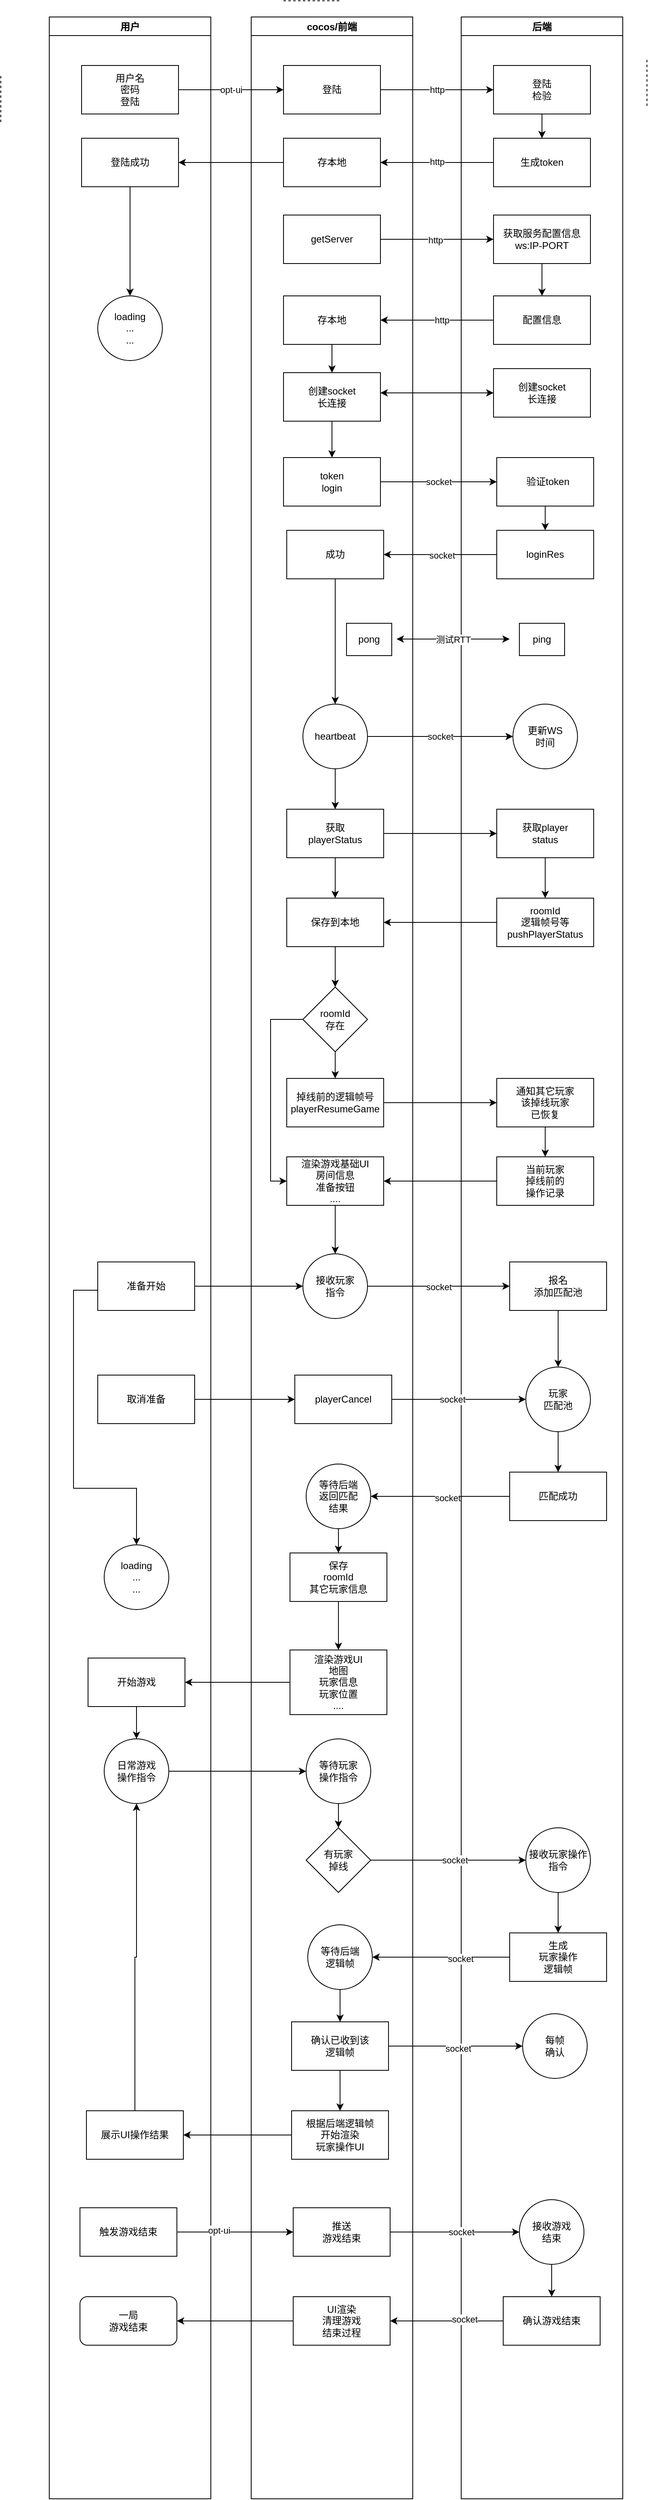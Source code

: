 <mxfile version="14.6.1" type="github">
  <diagram id="8QU5NE9KTFitOdIOCqZJ" name="Page-1">
    <mxGraphModel dx="2066" dy="1063" grid="1" gridSize="10" guides="1" tooltips="1" connect="1" arrows="1" fold="1" page="1" pageScale="1" pageWidth="827" pageHeight="1169" math="0" shadow="0">
      <root>
        <mxCell id="0" />
        <mxCell id="1" parent="0" />
        <mxCell id="fGajkBScvO4oU9Z-KqmK-1" value="用户" style="swimlane;" parent="1" vertex="1">
          <mxGeometry x="70" y="40" width="200" height="3070" as="geometry" />
        </mxCell>
        <mxCell id="fGajkBScvO4oU9Z-KqmK-4" value="用户名&lt;br&gt;密码&lt;br&gt;登陆" style="rounded=0;whiteSpace=wrap;html=1;" parent="fGajkBScvO4oU9Z-KqmK-1" vertex="1">
          <mxGeometry x="40" y="60" width="120" height="60" as="geometry" />
        </mxCell>
        <mxCell id="fGajkBScvO4oU9Z-KqmK-60" style="edgeStyle=orthogonalEdgeStyle;rounded=0;orthogonalLoop=1;jettySize=auto;html=1;entryX=0.5;entryY=0;entryDx=0;entryDy=0;" parent="fGajkBScvO4oU9Z-KqmK-1" source="fGajkBScvO4oU9Z-KqmK-13" target="fGajkBScvO4oU9Z-KqmK-59" edge="1">
          <mxGeometry relative="1" as="geometry" />
        </mxCell>
        <mxCell id="fGajkBScvO4oU9Z-KqmK-13" value="登陆成功" style="rounded=0;whiteSpace=wrap;html=1;" parent="fGajkBScvO4oU9Z-KqmK-1" vertex="1">
          <mxGeometry x="40" y="150" width="120" height="60" as="geometry" />
        </mxCell>
        <mxCell id="-j769H0zRMGYNG9kzOUK-44" style="edgeStyle=orthogonalEdgeStyle;rounded=0;orthogonalLoop=1;jettySize=auto;html=1;" parent="fGajkBScvO4oU9Z-KqmK-1" source="fGajkBScvO4oU9Z-KqmK-32" target="-j769H0zRMGYNG9kzOUK-43" edge="1">
          <mxGeometry relative="1" as="geometry">
            <Array as="points">
              <mxPoint x="30" y="1575" />
              <mxPoint x="30" y="1820" />
            </Array>
          </mxGeometry>
        </mxCell>
        <mxCell id="fGajkBScvO4oU9Z-KqmK-32" value="准备开始" style="rounded=0;whiteSpace=wrap;html=1;" parent="fGajkBScvO4oU9Z-KqmK-1" vertex="1">
          <mxGeometry x="60" y="1540" width="120" height="60" as="geometry" />
        </mxCell>
        <mxCell id="fGajkBScvO4oU9Z-KqmK-65" style="edgeStyle=orthogonalEdgeStyle;rounded=0;orthogonalLoop=1;jettySize=auto;html=1;entryX=0.5;entryY=0;entryDx=0;entryDy=0;" parent="fGajkBScvO4oU9Z-KqmK-1" source="fGajkBScvO4oU9Z-KqmK-42" target="fGajkBScvO4oU9Z-KqmK-43" edge="1">
          <mxGeometry relative="1" as="geometry" />
        </mxCell>
        <mxCell id="fGajkBScvO4oU9Z-KqmK-42" value="开始游戏" style="rounded=0;whiteSpace=wrap;html=1;" parent="fGajkBScvO4oU9Z-KqmK-1" vertex="1">
          <mxGeometry x="48" y="2030" width="120" height="60" as="geometry" />
        </mxCell>
        <mxCell id="fGajkBScvO4oU9Z-KqmK-43" value="日常游戏&lt;br&gt;操作指令" style="ellipse;whiteSpace=wrap;html=1;aspect=fixed;" parent="fGajkBScvO4oU9Z-KqmK-1" vertex="1">
          <mxGeometry x="68" y="2130" width="80" height="80" as="geometry" />
        </mxCell>
        <mxCell id="fGajkBScvO4oU9Z-KqmK-50" value="触发游戏结束" style="rounded=0;whiteSpace=wrap;html=1;" parent="fGajkBScvO4oU9Z-KqmK-1" vertex="1">
          <mxGeometry x="38" y="2710" width="120" height="60" as="geometry" />
        </mxCell>
        <mxCell id="fGajkBScvO4oU9Z-KqmK-59" value="loading&lt;br&gt;...&lt;br&gt;..." style="ellipse;whiteSpace=wrap;html=1;aspect=fixed;" parent="fGajkBScvO4oU9Z-KqmK-1" vertex="1">
          <mxGeometry x="60" y="345" width="80" height="80" as="geometry" />
        </mxCell>
        <mxCell id="fGajkBScvO4oU9Z-KqmK-72" style="edgeStyle=orthogonalEdgeStyle;rounded=0;orthogonalLoop=1;jettySize=auto;html=1;entryX=0.5;entryY=1;entryDx=0;entryDy=0;" parent="fGajkBScvO4oU9Z-KqmK-1" source="fGajkBScvO4oU9Z-KqmK-70" target="fGajkBScvO4oU9Z-KqmK-43" edge="1">
          <mxGeometry relative="1" as="geometry">
            <mxPoint x="104" y="2280" as="targetPoint" />
          </mxGeometry>
        </mxCell>
        <mxCell id="fGajkBScvO4oU9Z-KqmK-70" value="展示UI操作结果" style="rounded=0;whiteSpace=wrap;html=1;" parent="fGajkBScvO4oU9Z-KqmK-1" vertex="1">
          <mxGeometry x="46" y="2590" width="120" height="60" as="geometry" />
        </mxCell>
        <mxCell id="fGajkBScvO4oU9Z-KqmK-79" value="一局&lt;br&gt;游戏结束" style="rounded=1;whiteSpace=wrap;html=1;" parent="fGajkBScvO4oU9Z-KqmK-1" vertex="1">
          <mxGeometry x="38" y="2820" width="120" height="60" as="geometry" />
        </mxCell>
        <mxCell id="-j769H0zRMGYNG9kzOUK-33" value="取消准备" style="rounded=0;whiteSpace=wrap;html=1;" parent="fGajkBScvO4oU9Z-KqmK-1" vertex="1">
          <mxGeometry x="60" y="1680" width="120" height="60" as="geometry" />
        </mxCell>
        <mxCell id="-j769H0zRMGYNG9kzOUK-43" value="loading&lt;br&gt;...&lt;br&gt;..." style="ellipse;whiteSpace=wrap;html=1;aspect=fixed;" parent="fGajkBScvO4oU9Z-KqmK-1" vertex="1">
          <mxGeometry x="68" y="1890" width="80" height="80" as="geometry" />
        </mxCell>
        <mxCell id="fGajkBScvO4oU9Z-KqmK-2" value="cocos/前端" style="swimlane;" parent="1" vertex="1">
          <mxGeometry x="320" y="40" width="200" height="3070" as="geometry" />
        </mxCell>
        <mxCell id="fGajkBScvO4oU9Z-KqmK-5" value="登陆" style="rounded=0;whiteSpace=wrap;html=1;" parent="fGajkBScvO4oU9Z-KqmK-2" vertex="1">
          <mxGeometry x="40" y="60" width="120" height="60" as="geometry" />
        </mxCell>
        <mxCell id="fGajkBScvO4oU9Z-KqmK-11" value="存本地" style="rounded=0;whiteSpace=wrap;html=1;" parent="fGajkBScvO4oU9Z-KqmK-2" vertex="1">
          <mxGeometry x="40" y="150" width="120" height="60" as="geometry" />
        </mxCell>
        <mxCell id="fGajkBScvO4oU9Z-KqmK-15" value="getServer" style="rounded=0;whiteSpace=wrap;html=1;" parent="fGajkBScvO4oU9Z-KqmK-2" vertex="1">
          <mxGeometry x="40" y="245" width="120" height="60" as="geometry" />
        </mxCell>
        <mxCell id="-j769H0zRMGYNG9kzOUK-64" style="edgeStyle=orthogonalEdgeStyle;rounded=0;orthogonalLoop=1;jettySize=auto;html=1;" parent="fGajkBScvO4oU9Z-KqmK-2" source="fGajkBScvO4oU9Z-KqmK-18" target="-j769H0zRMGYNG9kzOUK-1" edge="1">
          <mxGeometry relative="1" as="geometry" />
        </mxCell>
        <mxCell id="fGajkBScvO4oU9Z-KqmK-18" value="存本地" style="rounded=0;whiteSpace=wrap;html=1;" parent="fGajkBScvO4oU9Z-KqmK-2" vertex="1">
          <mxGeometry x="40" y="345" width="120" height="60" as="geometry" />
        </mxCell>
        <mxCell id="fGajkBScvO4oU9Z-KqmK-22" value="token&lt;br&gt;login" style="rounded=0;whiteSpace=wrap;html=1;" parent="fGajkBScvO4oU9Z-KqmK-2" vertex="1">
          <mxGeometry x="40" y="545" width="120" height="60" as="geometry" />
        </mxCell>
        <mxCell id="-j769H0zRMGYNG9kzOUK-69" style="edgeStyle=orthogonalEdgeStyle;rounded=0;orthogonalLoop=1;jettySize=auto;html=1;entryX=0.5;entryY=0;entryDx=0;entryDy=0;" parent="fGajkBScvO4oU9Z-KqmK-2" source="fGajkBScvO4oU9Z-KqmK-24" target="-j769H0zRMGYNG9kzOUK-68" edge="1">
          <mxGeometry relative="1" as="geometry" />
        </mxCell>
        <mxCell id="fGajkBScvO4oU9Z-KqmK-24" value="渲染游戏基础UI&lt;br&gt;房间信息&lt;br&gt;准备按钮&lt;br&gt;...." style="rounded=0;whiteSpace=wrap;html=1;" parent="fGajkBScvO4oU9Z-KqmK-2" vertex="1">
          <mxGeometry x="44" y="1410" width="120" height="60" as="geometry" />
        </mxCell>
        <mxCell id="-j769H0zRMGYNG9kzOUK-72" style="edgeStyle=orthogonalEdgeStyle;rounded=0;orthogonalLoop=1;jettySize=auto;html=1;entryX=0.5;entryY=0;entryDx=0;entryDy=0;" parent="fGajkBScvO4oU9Z-KqmK-2" source="fGajkBScvO4oU9Z-KqmK-38" target="-j769H0zRMGYNG9kzOUK-71" edge="1">
          <mxGeometry relative="1" as="geometry" />
        </mxCell>
        <mxCell id="fGajkBScvO4oU9Z-KqmK-38" value="等待后端&lt;br&gt;返回匹配&lt;br&gt;结果" style="ellipse;whiteSpace=wrap;html=1;aspect=fixed;" parent="fGajkBScvO4oU9Z-KqmK-2" vertex="1">
          <mxGeometry x="68" y="1790" width="80" height="80" as="geometry" />
        </mxCell>
        <mxCell id="fGajkBScvO4oU9Z-KqmK-40" value="渲染游戏UI&lt;br&gt;地图&lt;br&gt;玩家信息&lt;br&gt;玩家位置&lt;br&gt;...." style="rounded=0;whiteSpace=wrap;html=1;" parent="fGajkBScvO4oU9Z-KqmK-2" vertex="1">
          <mxGeometry x="48" y="2020" width="120" height="80" as="geometry" />
        </mxCell>
        <mxCell id="-j769H0zRMGYNG9kzOUK-53" style="edgeStyle=orthogonalEdgeStyle;rounded=0;orthogonalLoop=1;jettySize=auto;html=1;entryX=0.5;entryY=0;entryDx=0;entryDy=0;" parent="fGajkBScvO4oU9Z-KqmK-2" source="fGajkBScvO4oU9Z-KqmK-47" target="-j769H0zRMGYNG9kzOUK-51" edge="1">
          <mxGeometry relative="1" as="geometry" />
        </mxCell>
        <mxCell id="fGajkBScvO4oU9Z-KqmK-47" value="等待后端&lt;br&gt;逻辑帧" style="ellipse;whiteSpace=wrap;html=1;aspect=fixed;" parent="fGajkBScvO4oU9Z-KqmK-2" vertex="1">
          <mxGeometry x="70" y="2360" width="80" height="80" as="geometry" />
        </mxCell>
        <mxCell id="fGajkBScvO4oU9Z-KqmK-49" value="根据后端逻辑帧&lt;br&gt;开始渲染&lt;br&gt;玩家操作UI" style="rounded=0;whiteSpace=wrap;html=1;" parent="fGajkBScvO4oU9Z-KqmK-2" vertex="1">
          <mxGeometry x="50" y="2590" width="120" height="60" as="geometry" />
        </mxCell>
        <mxCell id="fGajkBScvO4oU9Z-KqmK-55" value="UI渲染&lt;br&gt;清理游戏&lt;br&gt;结束过程" style="rounded=0;whiteSpace=wrap;html=1;" parent="fGajkBScvO4oU9Z-KqmK-2" vertex="1">
          <mxGeometry x="52" y="2820" width="120" height="60" as="geometry" />
        </mxCell>
        <mxCell id="fGajkBScvO4oU9Z-KqmK-74" value="推送&lt;br&gt;游戏结束" style="rounded=0;whiteSpace=wrap;html=1;" parent="fGajkBScvO4oU9Z-KqmK-2" vertex="1">
          <mxGeometry x="52" y="2710" width="120" height="60" as="geometry" />
        </mxCell>
        <mxCell id="-j769H0zRMGYNG9kzOUK-65" style="edgeStyle=orthogonalEdgeStyle;rounded=0;orthogonalLoop=1;jettySize=auto;html=1;entryX=0.5;entryY=0;entryDx=0;entryDy=0;" parent="fGajkBScvO4oU9Z-KqmK-2" source="-j769H0zRMGYNG9kzOUK-1" target="fGajkBScvO4oU9Z-KqmK-22" edge="1">
          <mxGeometry relative="1" as="geometry" />
        </mxCell>
        <mxCell id="-j769H0zRMGYNG9kzOUK-1" value="创建socket&lt;br&gt;长连接" style="rounded=0;whiteSpace=wrap;html=1;" parent="fGajkBScvO4oU9Z-KqmK-2" vertex="1">
          <mxGeometry x="40" y="440" width="120" height="60" as="geometry" />
        </mxCell>
        <mxCell id="-j769H0zRMGYNG9kzOUK-39" style="edgeStyle=orthogonalEdgeStyle;rounded=0;orthogonalLoop=1;jettySize=auto;html=1;entryX=0.5;entryY=0;entryDx=0;entryDy=0;" parent="fGajkBScvO4oU9Z-KqmK-2" source="-j769H0zRMGYNG9kzOUK-8" target="-j769H0zRMGYNG9kzOUK-37" edge="1">
          <mxGeometry relative="1" as="geometry" />
        </mxCell>
        <mxCell id="-j769H0zRMGYNG9kzOUK-8" value="成功" style="rounded=0;whiteSpace=wrap;html=1;" parent="fGajkBScvO4oU9Z-KqmK-2" vertex="1">
          <mxGeometry x="44" y="635" width="120" height="60" as="geometry" />
        </mxCell>
        <mxCell id="-j769H0zRMGYNG9kzOUK-75" style="edgeStyle=orthogonalEdgeStyle;rounded=0;orthogonalLoop=1;jettySize=auto;html=1;entryX=0.5;entryY=0;entryDx=0;entryDy=0;" parent="fGajkBScvO4oU9Z-KqmK-2" source="-j769H0zRMGYNG9kzOUK-12" target="-j769H0zRMGYNG9kzOUK-74" edge="1">
          <mxGeometry relative="1" as="geometry" />
        </mxCell>
        <mxCell id="-j769H0zRMGYNG9kzOUK-12" value="获取&lt;br&gt;playerStatus" style="rounded=0;whiteSpace=wrap;html=1;" parent="fGajkBScvO4oU9Z-KqmK-2" vertex="1">
          <mxGeometry x="44" y="980" width="120" height="60" as="geometry" />
        </mxCell>
        <mxCell id="-j769H0zRMGYNG9kzOUK-24" style="edgeStyle=orthogonalEdgeStyle;rounded=0;orthogonalLoop=1;jettySize=auto;html=1;" parent="fGajkBScvO4oU9Z-KqmK-2" source="-j769H0zRMGYNG9kzOUK-16" target="-j769H0zRMGYNG9kzOUK-21" edge="1">
          <mxGeometry relative="1" as="geometry" />
        </mxCell>
        <mxCell id="-j769H0zRMGYNG9kzOUK-42" style="edgeStyle=orthogonalEdgeStyle;rounded=0;orthogonalLoop=1;jettySize=auto;html=1;entryX=0;entryY=0.5;entryDx=0;entryDy=0;" parent="fGajkBScvO4oU9Z-KqmK-2" source="-j769H0zRMGYNG9kzOUK-16" target="fGajkBScvO4oU9Z-KqmK-24" edge="1">
          <mxGeometry relative="1" as="geometry">
            <Array as="points">
              <mxPoint x="24" y="1240" />
              <mxPoint x="24" y="1440" />
            </Array>
          </mxGeometry>
        </mxCell>
        <mxCell id="-j769H0zRMGYNG9kzOUK-16" value="roomId&lt;br&gt;存在" style="rhombus;whiteSpace=wrap;html=1;" parent="fGajkBScvO4oU9Z-KqmK-2" vertex="1">
          <mxGeometry x="64" y="1200" width="80" height="80" as="geometry" />
        </mxCell>
        <mxCell id="-j769H0zRMGYNG9kzOUK-21" value="掉线前的逻辑帧号&lt;br&gt;playerResumeGame" style="rounded=0;whiteSpace=wrap;html=1;" parent="fGajkBScvO4oU9Z-KqmK-2" vertex="1">
          <mxGeometry x="44" y="1313" width="120" height="60" as="geometry" />
        </mxCell>
        <mxCell id="-j769H0zRMGYNG9kzOUK-40" style="edgeStyle=orthogonalEdgeStyle;rounded=0;orthogonalLoop=1;jettySize=auto;html=1;entryX=0.5;entryY=0;entryDx=0;entryDy=0;" parent="fGajkBScvO4oU9Z-KqmK-2" source="-j769H0zRMGYNG9kzOUK-37" target="-j769H0zRMGYNG9kzOUK-12" edge="1">
          <mxGeometry relative="1" as="geometry" />
        </mxCell>
        <mxCell id="-j769H0zRMGYNG9kzOUK-37" value="&lt;span&gt;heartbeat&lt;/span&gt;" style="ellipse;whiteSpace=wrap;html=1;aspect=fixed;" parent="fGajkBScvO4oU9Z-KqmK-2" vertex="1">
          <mxGeometry x="64" y="850" width="80" height="80" as="geometry" />
        </mxCell>
        <mxCell id="-j769H0zRMGYNG9kzOUK-47" value="playerCancel" style="rounded=0;whiteSpace=wrap;html=1;" parent="fGajkBScvO4oU9Z-KqmK-2" vertex="1">
          <mxGeometry x="54" y="1680" width="120" height="60" as="geometry" />
        </mxCell>
        <mxCell id="-j769H0zRMGYNG9kzOUK-56" style="edgeStyle=orthogonalEdgeStyle;rounded=0;orthogonalLoop=1;jettySize=auto;html=1;entryX=0.5;entryY=0;entryDx=0;entryDy=0;" parent="fGajkBScvO4oU9Z-KqmK-2" source="-j769H0zRMGYNG9kzOUK-51" target="fGajkBScvO4oU9Z-KqmK-49" edge="1">
          <mxGeometry relative="1" as="geometry" />
        </mxCell>
        <mxCell id="-j769H0zRMGYNG9kzOUK-51" value="确认已收到该&lt;br&gt;逻辑帧" style="rounded=0;whiteSpace=wrap;html=1;" parent="fGajkBScvO4oU9Z-KqmK-2" vertex="1">
          <mxGeometry x="50" y="2480" width="120" height="60" as="geometry" />
        </mxCell>
        <mxCell id="-j769H0zRMGYNG9kzOUK-61" style="edgeStyle=orthogonalEdgeStyle;rounded=0;orthogonalLoop=1;jettySize=auto;html=1;" parent="fGajkBScvO4oU9Z-KqmK-2" source="-j769H0zRMGYNG9kzOUK-57" target="-j769H0zRMGYNG9kzOUK-60" edge="1">
          <mxGeometry relative="1" as="geometry" />
        </mxCell>
        <mxCell id="-j769H0zRMGYNG9kzOUK-57" value="等待玩家&lt;br&gt;操作指令" style="ellipse;whiteSpace=wrap;html=1;aspect=fixed;" parent="fGajkBScvO4oU9Z-KqmK-2" vertex="1">
          <mxGeometry x="68" y="2130" width="80" height="80" as="geometry" />
        </mxCell>
        <mxCell id="-j769H0zRMGYNG9kzOUK-60" value="有玩家&lt;br&gt;掉线" style="rhombus;whiteSpace=wrap;html=1;" parent="fGajkBScvO4oU9Z-KqmK-2" vertex="1">
          <mxGeometry x="68" y="2240" width="80" height="80" as="geometry" />
        </mxCell>
        <mxCell id="-j769H0zRMGYNG9kzOUK-68" value="接收玩家&lt;br&gt;指令" style="ellipse;whiteSpace=wrap;html=1;aspect=fixed;" parent="fGajkBScvO4oU9Z-KqmK-2" vertex="1">
          <mxGeometry x="64" y="1530" width="80" height="80" as="geometry" />
        </mxCell>
        <mxCell id="-j769H0zRMGYNG9kzOUK-73" style="edgeStyle=orthogonalEdgeStyle;rounded=0;orthogonalLoop=1;jettySize=auto;html=1;entryX=0.5;entryY=0;entryDx=0;entryDy=0;" parent="fGajkBScvO4oU9Z-KqmK-2" source="-j769H0zRMGYNG9kzOUK-71" target="fGajkBScvO4oU9Z-KqmK-40" edge="1">
          <mxGeometry relative="1" as="geometry" />
        </mxCell>
        <mxCell id="-j769H0zRMGYNG9kzOUK-71" value="保存&lt;br&gt;roomId&lt;br&gt;其它玩家信息" style="rounded=0;whiteSpace=wrap;html=1;" parent="fGajkBScvO4oU9Z-KqmK-2" vertex="1">
          <mxGeometry x="48" y="1900" width="120" height="60" as="geometry" />
        </mxCell>
        <mxCell id="-j769H0zRMGYNG9kzOUK-76" style="edgeStyle=orthogonalEdgeStyle;rounded=0;orthogonalLoop=1;jettySize=auto;html=1;entryX=0.5;entryY=0;entryDx=0;entryDy=0;" parent="fGajkBScvO4oU9Z-KqmK-2" source="-j769H0zRMGYNG9kzOUK-74" target="-j769H0zRMGYNG9kzOUK-16" edge="1">
          <mxGeometry relative="1" as="geometry" />
        </mxCell>
        <mxCell id="-j769H0zRMGYNG9kzOUK-74" value="保存到本地" style="rounded=0;whiteSpace=wrap;html=1;" parent="fGajkBScvO4oU9Z-KqmK-2" vertex="1">
          <mxGeometry x="44" y="1090" width="120" height="60" as="geometry" />
        </mxCell>
        <mxCell id="-j769H0zRMGYNG9kzOUK-79" value="pong" style="rounded=0;whiteSpace=wrap;html=1;" parent="fGajkBScvO4oU9Z-KqmK-2" vertex="1">
          <mxGeometry x="118" y="750" width="56" height="40" as="geometry" />
        </mxCell>
        <mxCell id="fGajkBScvO4oU9Z-KqmK-3" value="后端" style="swimlane;" parent="1" vertex="1">
          <mxGeometry x="580" y="40" width="200" height="3070" as="geometry" />
        </mxCell>
        <mxCell id="-j769H0zRMGYNG9kzOUK-31" style="edgeStyle=orthogonalEdgeStyle;rounded=0;orthogonalLoop=1;jettySize=auto;html=1;" parent="fGajkBScvO4oU9Z-KqmK-3" source="fGajkBScvO4oU9Z-KqmK-6" target="fGajkBScvO4oU9Z-KqmK-10" edge="1">
          <mxGeometry relative="1" as="geometry" />
        </mxCell>
        <mxCell id="fGajkBScvO4oU9Z-KqmK-6" value="登陆&lt;br&gt;检验" style="rounded=0;whiteSpace=wrap;html=1;" parent="fGajkBScvO4oU9Z-KqmK-3" vertex="1">
          <mxGeometry x="40" y="60" width="120" height="60" as="geometry" />
        </mxCell>
        <mxCell id="fGajkBScvO4oU9Z-KqmK-10" value="生成token" style="rounded=0;whiteSpace=wrap;html=1;" parent="fGajkBScvO4oU9Z-KqmK-3" vertex="1">
          <mxGeometry x="40" y="150" width="120" height="60" as="geometry" />
        </mxCell>
        <mxCell id="-j769H0zRMGYNG9kzOUK-63" style="edgeStyle=orthogonalEdgeStyle;rounded=0;orthogonalLoop=1;jettySize=auto;html=1;" parent="fGajkBScvO4oU9Z-KqmK-3" source="fGajkBScvO4oU9Z-KqmK-16" target="fGajkBScvO4oU9Z-KqmK-19" edge="1">
          <mxGeometry relative="1" as="geometry" />
        </mxCell>
        <mxCell id="fGajkBScvO4oU9Z-KqmK-16" value="获取服务配置信息&lt;br&gt;ws:IP-PORT" style="rounded=0;whiteSpace=wrap;html=1;" parent="fGajkBScvO4oU9Z-KqmK-3" vertex="1">
          <mxGeometry x="40" y="245" width="120" height="60" as="geometry" />
        </mxCell>
        <mxCell id="fGajkBScvO4oU9Z-KqmK-19" value="配置信息" style="rounded=0;whiteSpace=wrap;html=1;" parent="fGajkBScvO4oU9Z-KqmK-3" vertex="1">
          <mxGeometry x="40" y="345" width="120" height="60" as="geometry" />
        </mxCell>
        <mxCell id="-j769H0zRMGYNG9kzOUK-9" style="edgeStyle=orthogonalEdgeStyle;rounded=0;orthogonalLoop=1;jettySize=auto;html=1;entryX=0.5;entryY=0;entryDx=0;entryDy=0;" parent="fGajkBScvO4oU9Z-KqmK-3" source="fGajkBScvO4oU9Z-KqmK-23" target="-j769H0zRMGYNG9kzOUK-7" edge="1">
          <mxGeometry relative="1" as="geometry" />
        </mxCell>
        <mxCell id="fGajkBScvO4oU9Z-KqmK-23" value="&amp;nbsp; 验证token" style="rounded=0;whiteSpace=wrap;html=1;" parent="fGajkBScvO4oU9Z-KqmK-3" vertex="1">
          <mxGeometry x="44" y="545" width="120" height="60" as="geometry" />
        </mxCell>
        <mxCell id="fGajkBScvO4oU9Z-KqmK-35" value="socket" style="edgeStyle=orthogonalEdgeStyle;rounded=0;orthogonalLoop=1;jettySize=auto;html=1;entryX=0;entryY=0.5;entryDx=0;entryDy=0;exitX=1;exitY=0.5;exitDx=0;exitDy=0;" parent="fGajkBScvO4oU9Z-KqmK-3" source="-j769H0zRMGYNG9kzOUK-68" edge="1">
          <mxGeometry relative="1" as="geometry">
            <mxPoint x="-80" y="1570" as="sourcePoint" />
            <mxPoint x="60" y="1570" as="targetPoint" />
          </mxGeometry>
        </mxCell>
        <mxCell id="fGajkBScvO4oU9Z-KqmK-61" style="edgeStyle=orthogonalEdgeStyle;rounded=0;orthogonalLoop=1;jettySize=auto;html=1;" parent="fGajkBScvO4oU9Z-KqmK-3" source="fGajkBScvO4oU9Z-KqmK-36" target="fGajkBScvO4oU9Z-KqmK-37" edge="1">
          <mxGeometry relative="1" as="geometry" />
        </mxCell>
        <mxCell id="fGajkBScvO4oU9Z-KqmK-36" value="报名&lt;br&gt;添加匹配池" style="rounded=0;whiteSpace=wrap;html=1;" parent="fGajkBScvO4oU9Z-KqmK-3" vertex="1">
          <mxGeometry x="60" y="1540" width="120" height="60" as="geometry" />
        </mxCell>
        <mxCell id="fGajkBScvO4oU9Z-KqmK-62" style="edgeStyle=orthogonalEdgeStyle;rounded=0;orthogonalLoop=1;jettySize=auto;html=1;" parent="fGajkBScvO4oU9Z-KqmK-3" source="fGajkBScvO4oU9Z-KqmK-37" target="fGajkBScvO4oU9Z-KqmK-39" edge="1">
          <mxGeometry relative="1" as="geometry" />
        </mxCell>
        <mxCell id="fGajkBScvO4oU9Z-KqmK-37" value="玩家&lt;br&gt;匹配池" style="ellipse;whiteSpace=wrap;html=1;aspect=fixed;" parent="fGajkBScvO4oU9Z-KqmK-3" vertex="1">
          <mxGeometry x="80" y="1670" width="80" height="80" as="geometry" />
        </mxCell>
        <mxCell id="fGajkBScvO4oU9Z-KqmK-39" value="匹配成功" style="rounded=0;whiteSpace=wrap;html=1;" parent="fGajkBScvO4oU9Z-KqmK-3" vertex="1">
          <mxGeometry x="60" y="1800" width="120" height="60" as="geometry" />
        </mxCell>
        <mxCell id="fGajkBScvO4oU9Z-KqmK-67" style="edgeStyle=orthogonalEdgeStyle;rounded=0;orthogonalLoop=1;jettySize=auto;html=1;" parent="fGajkBScvO4oU9Z-KqmK-3" source="fGajkBScvO4oU9Z-KqmK-45" target="fGajkBScvO4oU9Z-KqmK-46" edge="1">
          <mxGeometry relative="1" as="geometry" />
        </mxCell>
        <mxCell id="fGajkBScvO4oU9Z-KqmK-45" value="接收玩家操作&lt;br&gt;指令" style="ellipse;whiteSpace=wrap;html=1;aspect=fixed;" parent="fGajkBScvO4oU9Z-KqmK-3" vertex="1">
          <mxGeometry x="80" y="2240" width="80" height="80" as="geometry" />
        </mxCell>
        <mxCell id="fGajkBScvO4oU9Z-KqmK-46" value="生成&lt;br&gt;玩家操作&lt;br&gt;逻辑帧" style="rounded=0;whiteSpace=wrap;html=1;" parent="fGajkBScvO4oU9Z-KqmK-3" vertex="1">
          <mxGeometry x="60" y="2370" width="120" height="60" as="geometry" />
        </mxCell>
        <mxCell id="fGajkBScvO4oU9Z-KqmK-77" style="edgeStyle=orthogonalEdgeStyle;rounded=0;orthogonalLoop=1;jettySize=auto;html=1;entryX=0.5;entryY=0;entryDx=0;entryDy=0;" parent="fGajkBScvO4oU9Z-KqmK-3" source="fGajkBScvO4oU9Z-KqmK-53" target="fGajkBScvO4oU9Z-KqmK-54" edge="1">
          <mxGeometry relative="1" as="geometry" />
        </mxCell>
        <mxCell id="fGajkBScvO4oU9Z-KqmK-53" value="接收游戏&lt;br&gt;结束" style="ellipse;whiteSpace=wrap;html=1;aspect=fixed;" parent="fGajkBScvO4oU9Z-KqmK-3" vertex="1">
          <mxGeometry x="72" y="2700" width="80" height="80" as="geometry" />
        </mxCell>
        <mxCell id="fGajkBScvO4oU9Z-KqmK-54" value="确认游戏结束" style="rounded=0;whiteSpace=wrap;html=1;" parent="fGajkBScvO4oU9Z-KqmK-3" vertex="1">
          <mxGeometry x="52" y="2820" width="120" height="60" as="geometry" />
        </mxCell>
        <mxCell id="-j769H0zRMGYNG9kzOUK-2" value="创建socket&lt;br&gt;长连接" style="rounded=0;whiteSpace=wrap;html=1;" parent="fGajkBScvO4oU9Z-KqmK-3" vertex="1">
          <mxGeometry x="40" y="435" width="120" height="60" as="geometry" />
        </mxCell>
        <mxCell id="-j769H0zRMGYNG9kzOUK-7" value="loginRes" style="rounded=0;whiteSpace=wrap;html=1;" parent="fGajkBScvO4oU9Z-KqmK-3" vertex="1">
          <mxGeometry x="44" y="635" width="120" height="60" as="geometry" />
        </mxCell>
        <mxCell id="-j769H0zRMGYNG9kzOUK-18" style="edgeStyle=orthogonalEdgeStyle;rounded=0;orthogonalLoop=1;jettySize=auto;html=1;entryX=0.5;entryY=0;entryDx=0;entryDy=0;" parent="fGajkBScvO4oU9Z-KqmK-3" source="-j769H0zRMGYNG9kzOUK-13" target="-j769H0zRMGYNG9kzOUK-14" edge="1">
          <mxGeometry relative="1" as="geometry" />
        </mxCell>
        <mxCell id="-j769H0zRMGYNG9kzOUK-13" value="获取player&lt;br&gt;status" style="rounded=0;whiteSpace=wrap;html=1;" parent="fGajkBScvO4oU9Z-KqmK-3" vertex="1">
          <mxGeometry x="44" y="980" width="120" height="60" as="geometry" />
        </mxCell>
        <mxCell id="-j769H0zRMGYNG9kzOUK-14" value="roomId&lt;br&gt;逻辑帧号等&lt;br&gt;pushPlayerStatus" style="rounded=0;whiteSpace=wrap;html=1;" parent="fGajkBScvO4oU9Z-KqmK-3" vertex="1">
          <mxGeometry x="44" y="1090" width="120" height="60" as="geometry" />
        </mxCell>
        <mxCell id="-j769H0zRMGYNG9kzOUK-66" style="edgeStyle=orthogonalEdgeStyle;rounded=0;orthogonalLoop=1;jettySize=auto;html=1;entryX=0.5;entryY=0;entryDx=0;entryDy=0;" parent="fGajkBScvO4oU9Z-KqmK-3" source="-j769H0zRMGYNG9kzOUK-20" target="-j769H0zRMGYNG9kzOUK-26" edge="1">
          <mxGeometry relative="1" as="geometry" />
        </mxCell>
        <mxCell id="-j769H0zRMGYNG9kzOUK-20" value="通知其它玩家&lt;br&gt;该掉线玩家&lt;br&gt;已恢复" style="rounded=0;whiteSpace=wrap;html=1;" parent="fGajkBScvO4oU9Z-KqmK-3" vertex="1">
          <mxGeometry x="44" y="1313" width="120" height="60" as="geometry" />
        </mxCell>
        <mxCell id="-j769H0zRMGYNG9kzOUK-26" value="当前玩家&lt;br&gt;掉线前的&lt;br&gt;操作记录" style="rounded=0;whiteSpace=wrap;html=1;" parent="fGajkBScvO4oU9Z-KqmK-3" vertex="1">
          <mxGeometry x="44" y="1410" width="120" height="60" as="geometry" />
        </mxCell>
        <mxCell id="-j769H0zRMGYNG9kzOUK-35" value="更新WS&lt;br&gt;时间" style="ellipse;whiteSpace=wrap;html=1;aspect=fixed;" parent="fGajkBScvO4oU9Z-KqmK-3" vertex="1">
          <mxGeometry x="64" y="850" width="80" height="80" as="geometry" />
        </mxCell>
        <mxCell id="-j769H0zRMGYNG9kzOUK-52" value="每帧&lt;br&gt;确认" style="ellipse;whiteSpace=wrap;html=1;aspect=fixed;" parent="fGajkBScvO4oU9Z-KqmK-3" vertex="1">
          <mxGeometry x="76" y="2470" width="80" height="80" as="geometry" />
        </mxCell>
        <mxCell id="-j769H0zRMGYNG9kzOUK-80" value="ping" style="rounded=0;whiteSpace=wrap;html=1;" parent="fGajkBScvO4oU9Z-KqmK-3" vertex="1">
          <mxGeometry x="72" y="750" width="56" height="40" as="geometry" />
        </mxCell>
        <mxCell id="-j769H0zRMGYNG9kzOUK-81" value="测试RTT" style="endArrow=classic;startArrow=classic;html=1;" parent="fGajkBScvO4oU9Z-KqmK-3" edge="1">
          <mxGeometry width="50" height="50" relative="1" as="geometry">
            <mxPoint x="-80" y="769.5" as="sourcePoint" />
            <mxPoint x="60" y="769.5" as="targetPoint" />
          </mxGeometry>
        </mxCell>
        <mxCell id="fGajkBScvO4oU9Z-KqmK-7" value="http" style="edgeStyle=orthogonalEdgeStyle;rounded=0;orthogonalLoop=1;jettySize=auto;html=1;" parent="1" source="fGajkBScvO4oU9Z-KqmK-5" target="fGajkBScvO4oU9Z-KqmK-6" edge="1">
          <mxGeometry relative="1" as="geometry" />
        </mxCell>
        <mxCell id="fGajkBScvO4oU9Z-KqmK-8" value="opt-ui" style="edgeStyle=orthogonalEdgeStyle;rounded=0;orthogonalLoop=1;jettySize=auto;html=1;entryX=0;entryY=0.5;entryDx=0;entryDy=0;" parent="1" source="fGajkBScvO4oU9Z-KqmK-4" target="fGajkBScvO4oU9Z-KqmK-5" edge="1">
          <mxGeometry relative="1" as="geometry" />
        </mxCell>
        <mxCell id="fGajkBScvO4oU9Z-KqmK-12" style="edgeStyle=orthogonalEdgeStyle;rounded=0;orthogonalLoop=1;jettySize=auto;html=1;entryX=1;entryY=0.5;entryDx=0;entryDy=0;" parent="1" source="fGajkBScvO4oU9Z-KqmK-10" target="fGajkBScvO4oU9Z-KqmK-11" edge="1">
          <mxGeometry relative="1" as="geometry" />
        </mxCell>
        <mxCell id="fGajkBScvO4oU9Z-KqmK-27" value="http" style="edgeLabel;html=1;align=center;verticalAlign=middle;resizable=0;points=[];" parent="fGajkBScvO4oU9Z-KqmK-12" vertex="1" connectable="0">
          <mxGeometry y="-1" relative="1" as="geometry">
            <mxPoint as="offset" />
          </mxGeometry>
        </mxCell>
        <mxCell id="fGajkBScvO4oU9Z-KqmK-14" style="edgeStyle=orthogonalEdgeStyle;rounded=0;orthogonalLoop=1;jettySize=auto;html=1;" parent="1" source="fGajkBScvO4oU9Z-KqmK-11" target="fGajkBScvO4oU9Z-KqmK-13" edge="1">
          <mxGeometry relative="1" as="geometry" />
        </mxCell>
        <mxCell id="fGajkBScvO4oU9Z-KqmK-17" style="edgeStyle=orthogonalEdgeStyle;rounded=0;orthogonalLoop=1;jettySize=auto;html=1;entryX=0;entryY=0.5;entryDx=0;entryDy=0;" parent="1" source="fGajkBScvO4oU9Z-KqmK-15" target="fGajkBScvO4oU9Z-KqmK-16" edge="1">
          <mxGeometry relative="1" as="geometry" />
        </mxCell>
        <mxCell id="fGajkBScvO4oU9Z-KqmK-20" value="http" style="edgeLabel;html=1;align=center;verticalAlign=middle;resizable=0;points=[];" parent="fGajkBScvO4oU9Z-KqmK-17" vertex="1" connectable="0">
          <mxGeometry x="-0.031" y="-1" relative="1" as="geometry">
            <mxPoint as="offset" />
          </mxGeometry>
        </mxCell>
        <mxCell id="fGajkBScvO4oU9Z-KqmK-21" style="edgeStyle=orthogonalEdgeStyle;rounded=0;orthogonalLoop=1;jettySize=auto;html=1;entryX=1;entryY=0.5;entryDx=0;entryDy=0;" parent="1" source="fGajkBScvO4oU9Z-KqmK-19" target="fGajkBScvO4oU9Z-KqmK-18" edge="1">
          <mxGeometry relative="1" as="geometry" />
        </mxCell>
        <mxCell id="fGajkBScvO4oU9Z-KqmK-28" value="http" style="edgeLabel;html=1;align=center;verticalAlign=middle;resizable=0;points=[];" parent="fGajkBScvO4oU9Z-KqmK-21" vertex="1" connectable="0">
          <mxGeometry x="-0.086" relative="1" as="geometry">
            <mxPoint as="offset" />
          </mxGeometry>
        </mxCell>
        <mxCell id="fGajkBScvO4oU9Z-KqmK-30" value="socket" style="edgeStyle=orthogonalEdgeStyle;rounded=0;orthogonalLoop=1;jettySize=auto;html=1;entryX=0;entryY=0.5;entryDx=0;entryDy=0;" parent="1" source="fGajkBScvO4oU9Z-KqmK-22" target="fGajkBScvO4oU9Z-KqmK-23" edge="1">
          <mxGeometry relative="1" as="geometry" />
        </mxCell>
        <mxCell id="fGajkBScvO4oU9Z-KqmK-48" style="edgeStyle=orthogonalEdgeStyle;rounded=0;orthogonalLoop=1;jettySize=auto;html=1;entryX=1;entryY=0.5;entryDx=0;entryDy=0;" parent="1" source="fGajkBScvO4oU9Z-KqmK-46" target="fGajkBScvO4oU9Z-KqmK-47" edge="1">
          <mxGeometry relative="1" as="geometry" />
        </mxCell>
        <mxCell id="fGajkBScvO4oU9Z-KqmK-83" value="socket" style="edgeLabel;html=1;align=center;verticalAlign=middle;resizable=0;points=[];" parent="fGajkBScvO4oU9Z-KqmK-48" vertex="1" connectable="0">
          <mxGeometry x="-0.275" y="2" relative="1" as="geometry">
            <mxPoint as="offset" />
          </mxGeometry>
        </mxCell>
        <mxCell id="fGajkBScvO4oU9Z-KqmK-63" style="edgeStyle=orthogonalEdgeStyle;rounded=0;orthogonalLoop=1;jettySize=auto;html=1;entryX=1;entryY=0.5;entryDx=0;entryDy=0;" parent="1" source="fGajkBScvO4oU9Z-KqmK-40" target="fGajkBScvO4oU9Z-KqmK-42" edge="1">
          <mxGeometry relative="1" as="geometry" />
        </mxCell>
        <mxCell id="fGajkBScvO4oU9Z-KqmK-66" style="edgeStyle=orthogonalEdgeStyle;rounded=0;orthogonalLoop=1;jettySize=auto;html=1;entryX=0;entryY=0.5;entryDx=0;entryDy=0;exitX=1;exitY=0.5;exitDx=0;exitDy=0;" parent="1" source="-j769H0zRMGYNG9kzOUK-60" target="fGajkBScvO4oU9Z-KqmK-45" edge="1">
          <mxGeometry relative="1" as="geometry">
            <mxPoint x="466" y="2320" as="sourcePoint" />
          </mxGeometry>
        </mxCell>
        <mxCell id="fGajkBScvO4oU9Z-KqmK-82" value="socket" style="edgeLabel;html=1;align=center;verticalAlign=middle;resizable=0;points=[];" parent="fGajkBScvO4oU9Z-KqmK-66" vertex="1" connectable="0">
          <mxGeometry x="0.078" relative="1" as="geometry">
            <mxPoint as="offset" />
          </mxGeometry>
        </mxCell>
        <mxCell id="fGajkBScvO4oU9Z-KqmK-71" style="edgeStyle=orthogonalEdgeStyle;rounded=0;orthogonalLoop=1;jettySize=auto;html=1;entryX=1;entryY=0.5;entryDx=0;entryDy=0;" parent="1" source="fGajkBScvO4oU9Z-KqmK-49" target="fGajkBScvO4oU9Z-KqmK-70" edge="1">
          <mxGeometry relative="1" as="geometry" />
        </mxCell>
        <mxCell id="fGajkBScvO4oU9Z-KqmK-75" style="edgeStyle=orthogonalEdgeStyle;rounded=0;orthogonalLoop=1;jettySize=auto;html=1;" parent="1" source="fGajkBScvO4oU9Z-KqmK-50" target="fGajkBScvO4oU9Z-KqmK-74" edge="1">
          <mxGeometry relative="1" as="geometry" />
        </mxCell>
        <mxCell id="fGajkBScvO4oU9Z-KqmK-90" value="opt-ui" style="edgeLabel;html=1;align=center;verticalAlign=middle;resizable=0;points=[];" parent="fGajkBScvO4oU9Z-KqmK-75" vertex="1" connectable="0">
          <mxGeometry x="-0.283" y="2" relative="1" as="geometry">
            <mxPoint as="offset" />
          </mxGeometry>
        </mxCell>
        <mxCell id="fGajkBScvO4oU9Z-KqmK-76" style="edgeStyle=orthogonalEdgeStyle;rounded=0;orthogonalLoop=1;jettySize=auto;html=1;entryX=0;entryY=0.5;entryDx=0;entryDy=0;" parent="1" source="fGajkBScvO4oU9Z-KqmK-74" target="fGajkBScvO4oU9Z-KqmK-53" edge="1">
          <mxGeometry relative="1" as="geometry" />
        </mxCell>
        <mxCell id="fGajkBScvO4oU9Z-KqmK-84" value="socket" style="edgeLabel;html=1;align=center;verticalAlign=middle;resizable=0;points=[];" parent="fGajkBScvO4oU9Z-KqmK-76" vertex="1" connectable="0">
          <mxGeometry x="0.1" relative="1" as="geometry">
            <mxPoint as="offset" />
          </mxGeometry>
        </mxCell>
        <mxCell id="fGajkBScvO4oU9Z-KqmK-78" style="edgeStyle=orthogonalEdgeStyle;rounded=0;orthogonalLoop=1;jettySize=auto;html=1;entryX=1;entryY=0.5;entryDx=0;entryDy=0;" parent="1" source="fGajkBScvO4oU9Z-KqmK-54" target="fGajkBScvO4oU9Z-KqmK-55" edge="1">
          <mxGeometry relative="1" as="geometry" />
        </mxCell>
        <mxCell id="fGajkBScvO4oU9Z-KqmK-85" value="socket" style="edgeLabel;html=1;align=center;verticalAlign=middle;resizable=0;points=[];" parent="fGajkBScvO4oU9Z-KqmK-78" vertex="1" connectable="0">
          <mxGeometry x="-0.314" y="-2" relative="1" as="geometry">
            <mxPoint as="offset" />
          </mxGeometry>
        </mxCell>
        <mxCell id="fGajkBScvO4oU9Z-KqmK-80" style="edgeStyle=orthogonalEdgeStyle;rounded=0;orthogonalLoop=1;jettySize=auto;html=1;" parent="1" source="fGajkBScvO4oU9Z-KqmK-55" target="fGajkBScvO4oU9Z-KqmK-79" edge="1">
          <mxGeometry relative="1" as="geometry" />
        </mxCell>
        <mxCell id="fGajkBScvO4oU9Z-KqmK-86" style="edgeStyle=orthogonalEdgeStyle;rounded=0;orthogonalLoop=1;jettySize=auto;html=1;entryX=1;entryY=0.5;entryDx=0;entryDy=0;" parent="1" source="fGajkBScvO4oU9Z-KqmK-39" target="fGajkBScvO4oU9Z-KqmK-38" edge="1">
          <mxGeometry relative="1" as="geometry" />
        </mxCell>
        <mxCell id="fGajkBScvO4oU9Z-KqmK-88" value="socket" style="edgeLabel;html=1;align=center;verticalAlign=middle;resizable=0;points=[];" parent="fGajkBScvO4oU9Z-KqmK-86" vertex="1" connectable="0">
          <mxGeometry x="-0.096" y="2" relative="1" as="geometry">
            <mxPoint as="offset" />
          </mxGeometry>
        </mxCell>
        <mxCell id="fGajkBScvO4oU9Z-KqmK-91" value="" style="endArrow=none;dashed=1;html=1;" parent="1" edge="1">
          <mxGeometry width="50" height="50" relative="1" as="geometry">
            <mxPoint x="10" y="170" as="sourcePoint" />
            <mxPoint x="10" y="110" as="targetPoint" />
          </mxGeometry>
        </mxCell>
        <mxCell id="fGajkBScvO4oU9Z-KqmK-92" value="" style="endArrow=none;dashed=1;html=1;" parent="1" edge="1">
          <mxGeometry width="50" height="50" relative="1" as="geometry">
            <mxPoint x="810" y="150" as="sourcePoint" />
            <mxPoint x="810" y="90" as="targetPoint" />
          </mxGeometry>
        </mxCell>
        <mxCell id="fGajkBScvO4oU9Z-KqmK-93" value="" style="endArrow=none;dashed=1;html=1;" parent="1" edge="1">
          <mxGeometry width="50" height="50" relative="1" as="geometry">
            <mxPoint x="360" y="20" as="sourcePoint" />
            <mxPoint x="430" y="20" as="targetPoint" />
          </mxGeometry>
        </mxCell>
        <mxCell id="-j769H0zRMGYNG9kzOUK-6" value="" style="endArrow=classic;startArrow=classic;html=1;" parent="1" edge="1">
          <mxGeometry width="50" height="50" relative="1" as="geometry">
            <mxPoint x="480" y="505" as="sourcePoint" />
            <mxPoint x="620" y="505" as="targetPoint" />
          </mxGeometry>
        </mxCell>
        <mxCell id="-j769H0zRMGYNG9kzOUK-10" style="edgeStyle=orthogonalEdgeStyle;rounded=0;orthogonalLoop=1;jettySize=auto;html=1;entryX=1;entryY=0.5;entryDx=0;entryDy=0;" parent="1" source="-j769H0zRMGYNG9kzOUK-7" target="-j769H0zRMGYNG9kzOUK-8" edge="1">
          <mxGeometry relative="1" as="geometry" />
        </mxCell>
        <mxCell id="-j769H0zRMGYNG9kzOUK-11" value="socket" style="edgeLabel;html=1;align=center;verticalAlign=middle;resizable=0;points=[];" parent="-j769H0zRMGYNG9kzOUK-10" vertex="1" connectable="0">
          <mxGeometry x="-0.029" y="1" relative="1" as="geometry">
            <mxPoint as="offset" />
          </mxGeometry>
        </mxCell>
        <mxCell id="-j769H0zRMGYNG9kzOUK-17" style="edgeStyle=orthogonalEdgeStyle;rounded=0;orthogonalLoop=1;jettySize=auto;html=1;entryX=0;entryY=0.5;entryDx=0;entryDy=0;" parent="1" source="-j769H0zRMGYNG9kzOUK-12" target="-j769H0zRMGYNG9kzOUK-13" edge="1">
          <mxGeometry relative="1" as="geometry" />
        </mxCell>
        <mxCell id="-j769H0zRMGYNG9kzOUK-23" style="edgeStyle=orthogonalEdgeStyle;rounded=0;orthogonalLoop=1;jettySize=auto;html=1;entryX=0;entryY=0.5;entryDx=0;entryDy=0;" parent="1" source="-j769H0zRMGYNG9kzOUK-21" target="-j769H0zRMGYNG9kzOUK-20" edge="1">
          <mxGeometry relative="1" as="geometry" />
        </mxCell>
        <mxCell id="-j769H0zRMGYNG9kzOUK-27" style="edgeStyle=orthogonalEdgeStyle;rounded=0;orthogonalLoop=1;jettySize=auto;html=1;entryX=1;entryY=0.5;entryDx=0;entryDy=0;" parent="1" source="-j769H0zRMGYNG9kzOUK-26" target="fGajkBScvO4oU9Z-KqmK-24" edge="1">
          <mxGeometry relative="1" as="geometry" />
        </mxCell>
        <mxCell id="-j769H0zRMGYNG9kzOUK-36" value="socket" style="edgeStyle=orthogonalEdgeStyle;rounded=0;orthogonalLoop=1;jettySize=auto;html=1;entryX=0;entryY=0.5;entryDx=0;entryDy=0;exitX=1;exitY=0.5;exitDx=0;exitDy=0;" parent="1" source="-j769H0zRMGYNG9kzOUK-37" target="-j769H0zRMGYNG9kzOUK-35" edge="1">
          <mxGeometry relative="1" as="geometry">
            <mxPoint x="484" y="920" as="sourcePoint" />
          </mxGeometry>
        </mxCell>
        <mxCell id="-j769H0zRMGYNG9kzOUK-48" style="edgeStyle=orthogonalEdgeStyle;rounded=0;orthogonalLoop=1;jettySize=auto;html=1;entryX=0;entryY=0.5;entryDx=0;entryDy=0;" parent="1" source="-j769H0zRMGYNG9kzOUK-33" target="-j769H0zRMGYNG9kzOUK-47" edge="1">
          <mxGeometry relative="1" as="geometry" />
        </mxCell>
        <mxCell id="-j769H0zRMGYNG9kzOUK-49" style="edgeStyle=orthogonalEdgeStyle;rounded=0;orthogonalLoop=1;jettySize=auto;html=1;entryX=0;entryY=0.5;entryDx=0;entryDy=0;" parent="1" source="-j769H0zRMGYNG9kzOUK-47" target="fGajkBScvO4oU9Z-KqmK-37" edge="1">
          <mxGeometry relative="1" as="geometry" />
        </mxCell>
        <mxCell id="-j769H0zRMGYNG9kzOUK-50" value="socket" style="edgeLabel;html=1;align=center;verticalAlign=middle;resizable=0;points=[];" parent="-j769H0zRMGYNG9kzOUK-49" vertex="1" connectable="0">
          <mxGeometry x="-0.096" relative="1" as="geometry">
            <mxPoint as="offset" />
          </mxGeometry>
        </mxCell>
        <mxCell id="-j769H0zRMGYNG9kzOUK-54" style="edgeStyle=orthogonalEdgeStyle;rounded=0;orthogonalLoop=1;jettySize=auto;html=1;entryX=0;entryY=0.5;entryDx=0;entryDy=0;" parent="1" source="-j769H0zRMGYNG9kzOUK-51" target="-j769H0zRMGYNG9kzOUK-52" edge="1">
          <mxGeometry relative="1" as="geometry" />
        </mxCell>
        <mxCell id="-j769H0zRMGYNG9kzOUK-55" value="socket" style="edgeLabel;html=1;align=center;verticalAlign=middle;resizable=0;points=[];" parent="-j769H0zRMGYNG9kzOUK-54" vertex="1" connectable="0">
          <mxGeometry x="0.036" y="-3" relative="1" as="geometry">
            <mxPoint as="offset" />
          </mxGeometry>
        </mxCell>
        <mxCell id="-j769H0zRMGYNG9kzOUK-58" style="edgeStyle=orthogonalEdgeStyle;rounded=0;orthogonalLoop=1;jettySize=auto;html=1;entryX=0;entryY=0.5;entryDx=0;entryDy=0;" parent="1" source="fGajkBScvO4oU9Z-KqmK-43" target="-j769H0zRMGYNG9kzOUK-57" edge="1">
          <mxGeometry relative="1" as="geometry" />
        </mxCell>
        <mxCell id="-j769H0zRMGYNG9kzOUK-70" style="edgeStyle=orthogonalEdgeStyle;rounded=0;orthogonalLoop=1;jettySize=auto;html=1;entryX=0;entryY=0.5;entryDx=0;entryDy=0;" parent="1" source="fGajkBScvO4oU9Z-KqmK-32" target="-j769H0zRMGYNG9kzOUK-68" edge="1">
          <mxGeometry relative="1" as="geometry" />
        </mxCell>
        <mxCell id="-j769H0zRMGYNG9kzOUK-77" style="edgeStyle=orthogonalEdgeStyle;rounded=0;orthogonalLoop=1;jettySize=auto;html=1;entryX=1;entryY=0.5;entryDx=0;entryDy=0;" parent="1" source="-j769H0zRMGYNG9kzOUK-14" target="-j769H0zRMGYNG9kzOUK-74" edge="1">
          <mxGeometry relative="1" as="geometry" />
        </mxCell>
      </root>
    </mxGraphModel>
  </diagram>
</mxfile>
